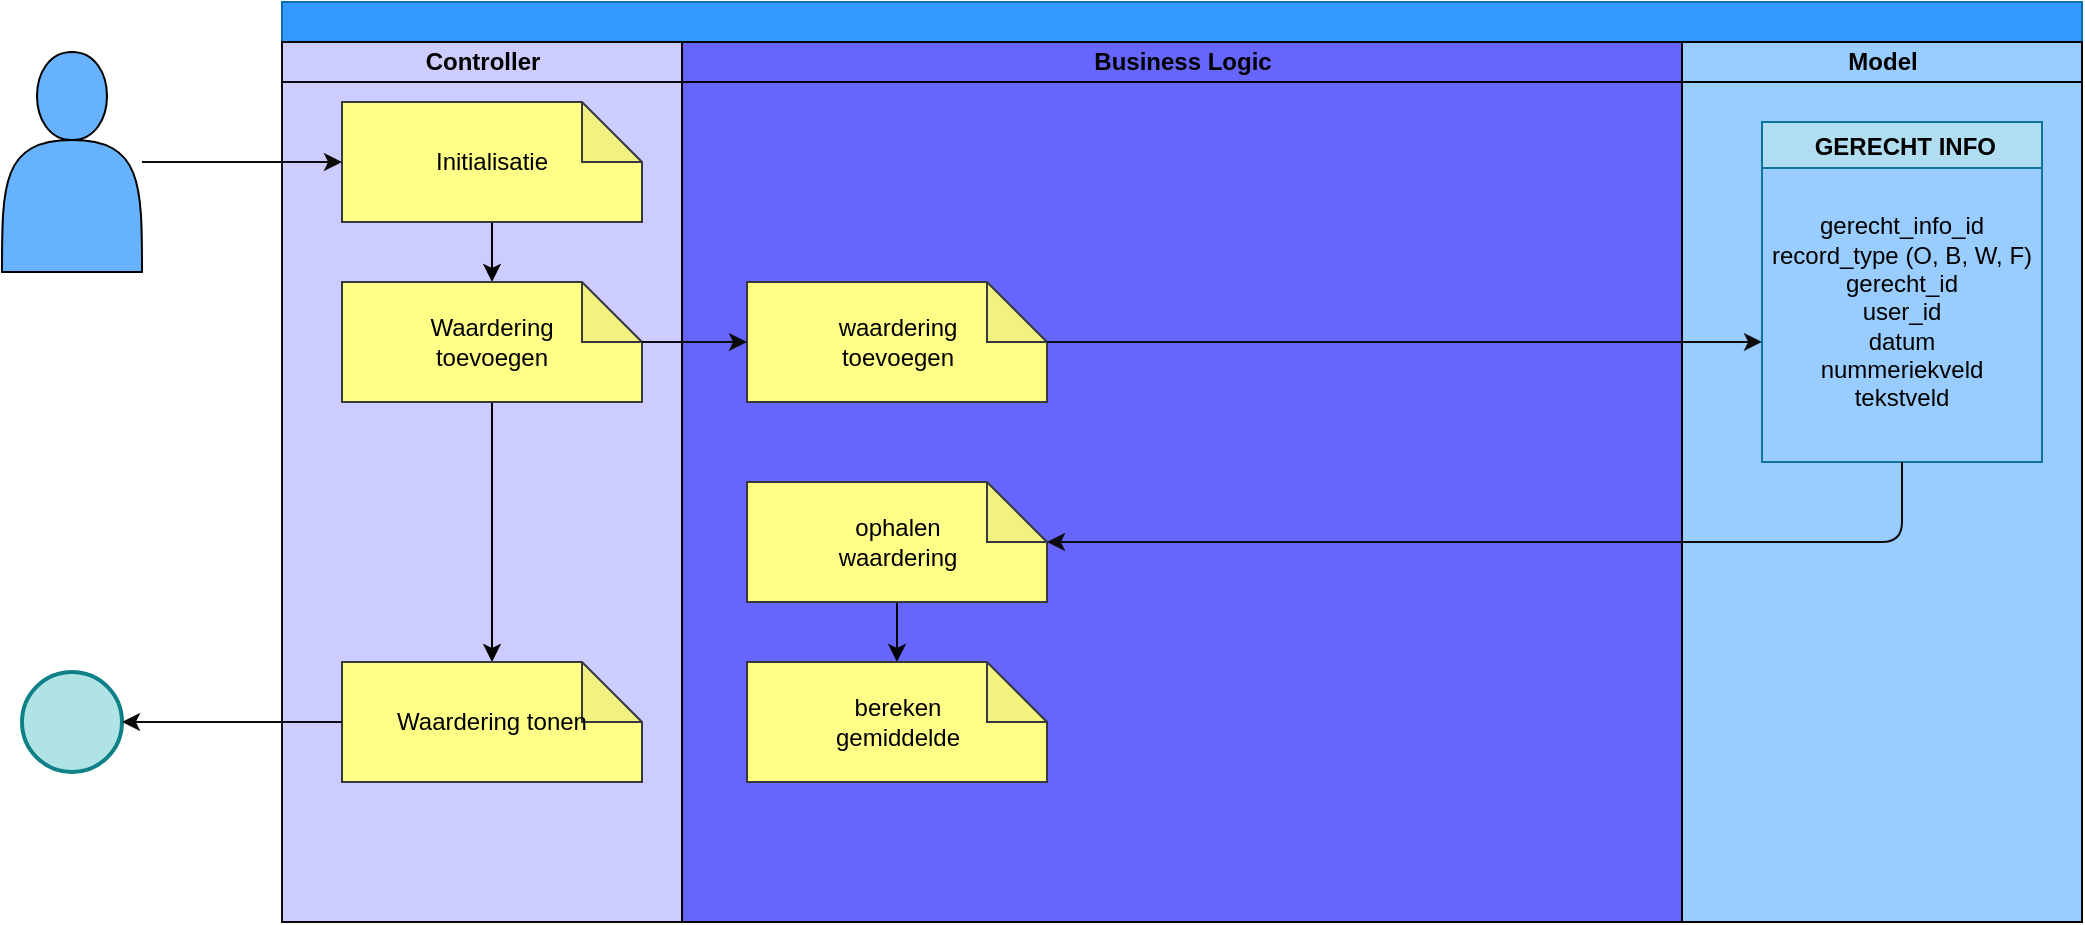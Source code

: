 <mxfile>
    <diagram id="Gqo0PxEqj_XkqsHAhCtS" name="Page-1">
        <mxGraphModel dx="1998" dy="652" grid="1" gridSize="10" guides="1" tooltips="1" connect="1" arrows="1" fold="1" page="1" pageScale="1" pageWidth="850" pageHeight="1100" math="0" shadow="0">
            <root>
                <mxCell id="0"/>
                <mxCell id="1" parent="0"/>
                <mxCell id="2" value="" style="swimlane;childLayout=stackLayout;resizeParent=1;resizeParentMax=0;startSize=20;html=1;fillColor=#3399FF;fontColor=#000000;strokeColor=#006EAF;" vertex="1" parent="1">
                    <mxGeometry x="-660" y="30" width="900" height="460" as="geometry"/>
                </mxCell>
                <mxCell id="3" value="Controller" style="swimlane;startSize=20;html=1;fillColor=#CCCCFF;fontColor=#000000;strokeColor=#0a0a0a;gradientColor=none;swimlaneFillColor=#CCCCFF;" vertex="1" parent="2">
                    <mxGeometry y="20" width="200" height="440" as="geometry"/>
                </mxCell>
                <mxCell id="4" style="edgeStyle=none;html=1;exitX=0.5;exitY=1;exitDx=0;exitDy=0;exitPerimeter=0;entryX=0.5;entryY=0;entryDx=0;entryDy=0;entryPerimeter=0;strokeColor=#000000;fontColor=#000000;" edge="1" parent="3" source="5" target="7">
                    <mxGeometry relative="1" as="geometry"/>
                </mxCell>
                <mxCell id="5" value="&lt;span style=&quot;color: rgb(0, 0, 0);&quot;&gt;Initialisatie&lt;/span&gt;" style="shape=note;whiteSpace=wrap;html=1;backgroundOutline=1;darkOpacity=0.05;strokeColor=#36393d;fillColor=#ffff88;" vertex="1" parent="3">
                    <mxGeometry x="30" y="30" width="150" height="60" as="geometry"/>
                </mxCell>
                <mxCell id="6" style="edgeStyle=none;html=1;exitX=0.5;exitY=1;exitDx=0;exitDy=0;exitPerimeter=0;strokeColor=#000000;fontColor=#000000;" edge="1" parent="3" source="7" target="8">
                    <mxGeometry relative="1" as="geometry">
                        <mxPoint x="105" y="210" as="targetPoint"/>
                    </mxGeometry>
                </mxCell>
                <mxCell id="7" value="&lt;font color=&quot;#000000&quot;&gt;Waardering &lt;br&gt;toevoegen&lt;/font&gt;" style="shape=note;whiteSpace=wrap;html=1;backgroundOutline=1;darkOpacity=0.05;strokeColor=#36393d;fillColor=#ffff88;" vertex="1" parent="3">
                    <mxGeometry x="30" y="120" width="150" height="60" as="geometry"/>
                </mxCell>
                <mxCell id="8" value="Waardering tonen" style="shape=note;whiteSpace=wrap;html=1;backgroundOutline=1;darkOpacity=0.05;strokeColor=#36393d;fillColor=#ffff88;fontColor=#000000;labelBackgroundColor=none;" vertex="1" parent="3">
                    <mxGeometry x="30" y="310" width="150" height="60" as="geometry"/>
                </mxCell>
                <mxCell id="9" value="&lt;font color=&quot;#000000&quot;&gt;Business Logic&lt;/font&gt;" style="swimlane;startSize=20;html=1;fillColor=#6666FF;strokeColor=#000000;swimlaneFillColor=#6666FF;fontColor=#ffffff;" vertex="1" parent="2">
                    <mxGeometry x="200" y="20" width="500" height="440" as="geometry"/>
                </mxCell>
                <mxCell id="11" style="edgeStyle=none;html=1;entryX=0.5;entryY=0;entryDx=0;entryDy=0;entryPerimeter=0;strokeColor=#000000;fontColor=#000000;exitX=0.5;exitY=1;exitDx=0;exitDy=0;exitPerimeter=0;" edge="1" parent="9" source="33" target="17">
                    <mxGeometry relative="1" as="geometry">
                        <mxPoint x="130" y="310" as="sourcePoint"/>
                    </mxGeometry>
                </mxCell>
                <mxCell id="14" value="&lt;font color=&quot;#000000&quot;&gt;waardering&lt;br&gt;toevoegen&lt;br&gt;&lt;/font&gt;" style="shape=note;whiteSpace=wrap;html=1;backgroundOutline=1;darkOpacity=0.05;strokeColor=#36393d;fillColor=#ffff88;" vertex="1" parent="9">
                    <mxGeometry x="32.5" y="120" width="150" height="60" as="geometry"/>
                </mxCell>
                <mxCell id="17" value="&lt;font color=&quot;#000000&quot;&gt;bereken&lt;br&gt;gemiddelde&lt;/font&gt;" style="shape=note;whiteSpace=wrap;html=1;backgroundOutline=1;darkOpacity=0.05;strokeColor=#36393d;fillColor=#ffff88;" vertex="1" parent="9">
                    <mxGeometry x="32.5" y="310" width="150" height="60" as="geometry"/>
                </mxCell>
                <mxCell id="33" value="&lt;font color=&quot;#000000&quot;&gt;ophalen &lt;br&gt;waardering&lt;br&gt;&lt;/font&gt;" style="shape=note;whiteSpace=wrap;html=1;backgroundOutline=1;darkOpacity=0.05;strokeColor=#36393d;fillColor=#ffff88;" vertex="1" parent="9">
                    <mxGeometry x="32.5" y="220" width="150" height="60" as="geometry"/>
                </mxCell>
                <mxCell id="19" value="&lt;font color=&quot;#000000&quot;&gt;Model&lt;/font&gt;" style="swimlane;startSize=20;html=1;fillColor=#99CCFF;swimlaneFillColor=#99CCFF;strokeColor=#000000;" vertex="1" parent="2">
                    <mxGeometry x="700" y="20" width="200" height="440" as="geometry"/>
                </mxCell>
                <mxCell id="20" value=" GERECHT INFO" style="swimlane;labelBackgroundColor=none;strokeColor=#10739e;fillColor=#b1ddf0;fontColor=#000000;startSize=23;" vertex="1" parent="19">
                    <mxGeometry x="40" y="40" width="140" height="170" as="geometry"/>
                </mxCell>
                <mxCell id="23" value="&lt;font color=&quot;#000000&quot;&gt;gerecht_info_id&lt;br&gt;record_type (O, B, W, F)&lt;br&gt;gerecht_id&lt;br&gt;user_id&lt;br&gt;datum&lt;br&gt;nummeriekveld&lt;br&gt;tekstveld&lt;br&gt;&lt;/font&gt;" style="text;html=1;strokeColor=none;fillColor=none;align=center;verticalAlign=middle;whiteSpace=wrap;rounded=0;" vertex="1" parent="19">
                    <mxGeometry x="40" y="70" width="140" height="130" as="geometry"/>
                </mxCell>
                <mxCell id="32" style="edgeStyle=none;html=1;entryX=0;entryY=0.615;entryDx=0;entryDy=0;entryPerimeter=0;strokeColor=#0d0c0c;" edge="1" parent="2" source="14" target="23">
                    <mxGeometry relative="1" as="geometry"/>
                </mxCell>
                <mxCell id="34" style="edgeStyle=none;html=1;entryX=0;entryY=0;entryDx=150;entryDy=30;entryPerimeter=0;strokeColor=#0d0c0c;" edge="1" parent="2" source="20" target="33">
                    <mxGeometry relative="1" as="geometry">
                        <Array as="points">
                            <mxPoint x="810" y="270"/>
                        </Array>
                    </mxGeometry>
                </mxCell>
                <mxCell id="35" style="edgeStyle=none;html=1;entryX=0;entryY=0.5;entryDx=0;entryDy=0;entryPerimeter=0;strokeColor=#0d0c0c;" edge="1" parent="2" source="7" target="14">
                    <mxGeometry relative="1" as="geometry"/>
                </mxCell>
                <mxCell id="29" style="edgeStyle=none;html=1;strokeColor=#0d0c0c;" edge="1" parent="1" source="28" target="5">
                    <mxGeometry relative="1" as="geometry"/>
                </mxCell>
                <mxCell id="28" value="" style="shape=actor;whiteSpace=wrap;html=1;fillColor=#66B2FF;strokeColor=#000000;" vertex="1" parent="1">
                    <mxGeometry x="-800" y="55" width="70" height="110" as="geometry"/>
                </mxCell>
                <mxCell id="30" value="" style="ellipse;whiteSpace=wrap;html=1;aspect=fixed;labelBackgroundColor=none;strokeColor=#0e8088;fillColor=#b0e3e6;strokeWidth=2;" vertex="1" parent="1">
                    <mxGeometry x="-790" y="365" width="50" height="50" as="geometry"/>
                </mxCell>
                <mxCell id="31" style="edgeStyle=none;html=1;entryX=1;entryY=0.5;entryDx=0;entryDy=0;strokeColor=#0d0c0c;" edge="1" parent="1" source="8" target="30">
                    <mxGeometry relative="1" as="geometry"/>
                </mxCell>
            </root>
        </mxGraphModel>
    </diagram>
</mxfile>